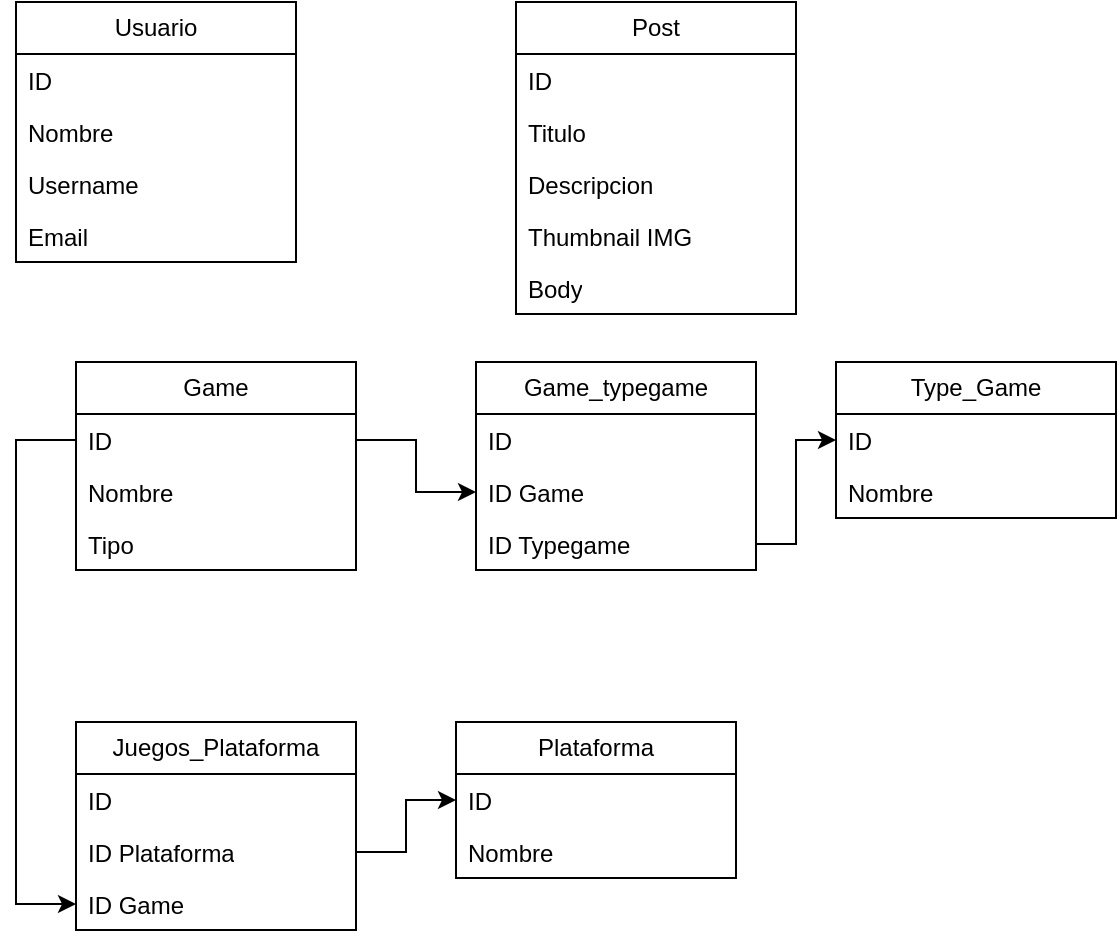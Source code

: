 <mxfile version="21.5.2" type="github">
  <diagram id="C5RBs43oDa-KdzZeNtuy" name="Page-1">
    <mxGraphModel dx="1434" dy="756" grid="1" gridSize="10" guides="1" tooltips="1" connect="1" arrows="1" fold="1" page="1" pageScale="1" pageWidth="827" pageHeight="1169" math="0" shadow="0">
      <root>
        <mxCell id="WIyWlLk6GJQsqaUBKTNV-0" />
        <mxCell id="WIyWlLk6GJQsqaUBKTNV-1" parent="WIyWlLk6GJQsqaUBKTNV-0" />
        <mxCell id="Lfns-5nUnjGD1ApJMBGa-16" value="Usuario" style="swimlane;fontStyle=0;childLayout=stackLayout;horizontal=1;startSize=26;fillColor=none;horizontalStack=0;resizeParent=1;resizeParentMax=0;resizeLast=0;collapsible=1;marginBottom=0;whiteSpace=wrap;html=1;" vertex="1" parent="WIyWlLk6GJQsqaUBKTNV-1">
          <mxGeometry x="40" y="40" width="140" height="130" as="geometry" />
        </mxCell>
        <mxCell id="Lfns-5nUnjGD1ApJMBGa-17" value="ID" style="text;strokeColor=none;fillColor=none;align=left;verticalAlign=top;spacingLeft=4;spacingRight=4;overflow=hidden;rotatable=0;points=[[0,0.5],[1,0.5]];portConstraint=eastwest;whiteSpace=wrap;html=1;" vertex="1" parent="Lfns-5nUnjGD1ApJMBGa-16">
          <mxGeometry y="26" width="140" height="26" as="geometry" />
        </mxCell>
        <mxCell id="Lfns-5nUnjGD1ApJMBGa-18" value="Nombre" style="text;strokeColor=none;fillColor=none;align=left;verticalAlign=top;spacingLeft=4;spacingRight=4;overflow=hidden;rotatable=0;points=[[0,0.5],[1,0.5]];portConstraint=eastwest;whiteSpace=wrap;html=1;" vertex="1" parent="Lfns-5nUnjGD1ApJMBGa-16">
          <mxGeometry y="52" width="140" height="26" as="geometry" />
        </mxCell>
        <mxCell id="Lfns-5nUnjGD1ApJMBGa-19" value="Username" style="text;strokeColor=none;fillColor=none;align=left;verticalAlign=top;spacingLeft=4;spacingRight=4;overflow=hidden;rotatable=0;points=[[0,0.5],[1,0.5]];portConstraint=eastwest;whiteSpace=wrap;html=1;" vertex="1" parent="Lfns-5nUnjGD1ApJMBGa-16">
          <mxGeometry y="78" width="140" height="26" as="geometry" />
        </mxCell>
        <mxCell id="Lfns-5nUnjGD1ApJMBGa-24" value="Email" style="text;strokeColor=none;fillColor=none;align=left;verticalAlign=top;spacingLeft=4;spacingRight=4;overflow=hidden;rotatable=0;points=[[0,0.5],[1,0.5]];portConstraint=eastwest;whiteSpace=wrap;html=1;" vertex="1" parent="Lfns-5nUnjGD1ApJMBGa-16">
          <mxGeometry y="104" width="140" height="26" as="geometry" />
        </mxCell>
        <mxCell id="Lfns-5nUnjGD1ApJMBGa-28" value="Post" style="swimlane;fontStyle=0;childLayout=stackLayout;horizontal=1;startSize=26;fillColor=none;horizontalStack=0;resizeParent=1;resizeParentMax=0;resizeLast=0;collapsible=1;marginBottom=0;whiteSpace=wrap;html=1;" vertex="1" parent="WIyWlLk6GJQsqaUBKTNV-1">
          <mxGeometry x="290" y="40" width="140" height="156" as="geometry" />
        </mxCell>
        <mxCell id="Lfns-5nUnjGD1ApJMBGa-29" value="ID" style="text;strokeColor=none;fillColor=none;align=left;verticalAlign=top;spacingLeft=4;spacingRight=4;overflow=hidden;rotatable=0;points=[[0,0.5],[1,0.5]];portConstraint=eastwest;whiteSpace=wrap;html=1;" vertex="1" parent="Lfns-5nUnjGD1ApJMBGa-28">
          <mxGeometry y="26" width="140" height="26" as="geometry" />
        </mxCell>
        <mxCell id="Lfns-5nUnjGD1ApJMBGa-30" value="Titulo" style="text;strokeColor=none;fillColor=none;align=left;verticalAlign=top;spacingLeft=4;spacingRight=4;overflow=hidden;rotatable=0;points=[[0,0.5],[1,0.5]];portConstraint=eastwest;whiteSpace=wrap;html=1;" vertex="1" parent="Lfns-5nUnjGD1ApJMBGa-28">
          <mxGeometry y="52" width="140" height="26" as="geometry" />
        </mxCell>
        <mxCell id="Lfns-5nUnjGD1ApJMBGa-32" value="Descripcion" style="text;strokeColor=none;fillColor=none;align=left;verticalAlign=top;spacingLeft=4;spacingRight=4;overflow=hidden;rotatable=0;points=[[0,0.5],[1,0.5]];portConstraint=eastwest;whiteSpace=wrap;html=1;" vertex="1" parent="Lfns-5nUnjGD1ApJMBGa-28">
          <mxGeometry y="78" width="140" height="26" as="geometry" />
        </mxCell>
        <mxCell id="Lfns-5nUnjGD1ApJMBGa-42" value="Thumbnail IMG" style="text;strokeColor=none;fillColor=none;align=left;verticalAlign=top;spacingLeft=4;spacingRight=4;overflow=hidden;rotatable=0;points=[[0,0.5],[1,0.5]];portConstraint=eastwest;whiteSpace=wrap;html=1;" vertex="1" parent="Lfns-5nUnjGD1ApJMBGa-28">
          <mxGeometry y="104" width="140" height="26" as="geometry" />
        </mxCell>
        <mxCell id="Lfns-5nUnjGD1ApJMBGa-44" value="Body&lt;br&gt;" style="text;strokeColor=none;fillColor=none;align=left;verticalAlign=top;spacingLeft=4;spacingRight=4;overflow=hidden;rotatable=0;points=[[0,0.5],[1,0.5]];portConstraint=eastwest;whiteSpace=wrap;html=1;" vertex="1" parent="Lfns-5nUnjGD1ApJMBGa-28">
          <mxGeometry y="130" width="140" height="26" as="geometry" />
        </mxCell>
        <mxCell id="Lfns-5nUnjGD1ApJMBGa-33" value="Plataforma" style="swimlane;fontStyle=0;childLayout=stackLayout;horizontal=1;startSize=26;fillColor=none;horizontalStack=0;resizeParent=1;resizeParentMax=0;resizeLast=0;collapsible=1;marginBottom=0;whiteSpace=wrap;html=1;" vertex="1" parent="WIyWlLk6GJQsqaUBKTNV-1">
          <mxGeometry x="260" y="400" width="140" height="78" as="geometry" />
        </mxCell>
        <mxCell id="Lfns-5nUnjGD1ApJMBGa-34" value="ID" style="text;strokeColor=none;fillColor=none;align=left;verticalAlign=top;spacingLeft=4;spacingRight=4;overflow=hidden;rotatable=0;points=[[0,0.5],[1,0.5]];portConstraint=eastwest;whiteSpace=wrap;html=1;" vertex="1" parent="Lfns-5nUnjGD1ApJMBGa-33">
          <mxGeometry y="26" width="140" height="26" as="geometry" />
        </mxCell>
        <mxCell id="Lfns-5nUnjGD1ApJMBGa-35" value="Nombre" style="text;strokeColor=none;fillColor=none;align=left;verticalAlign=top;spacingLeft=4;spacingRight=4;overflow=hidden;rotatable=0;points=[[0,0.5],[1,0.5]];portConstraint=eastwest;whiteSpace=wrap;html=1;" vertex="1" parent="Lfns-5nUnjGD1ApJMBGa-33">
          <mxGeometry y="52" width="140" height="26" as="geometry" />
        </mxCell>
        <mxCell id="Lfns-5nUnjGD1ApJMBGa-37" value="Game" style="swimlane;fontStyle=0;childLayout=stackLayout;horizontal=1;startSize=26;fillColor=none;horizontalStack=0;resizeParent=1;resizeParentMax=0;resizeLast=0;collapsible=1;marginBottom=0;whiteSpace=wrap;html=1;" vertex="1" parent="WIyWlLk6GJQsqaUBKTNV-1">
          <mxGeometry x="70" y="220" width="140" height="104" as="geometry" />
        </mxCell>
        <mxCell id="Lfns-5nUnjGD1ApJMBGa-38" value="ID" style="text;strokeColor=none;fillColor=none;align=left;verticalAlign=top;spacingLeft=4;spacingRight=4;overflow=hidden;rotatable=0;points=[[0,0.5],[1,0.5]];portConstraint=eastwest;whiteSpace=wrap;html=1;" vertex="1" parent="Lfns-5nUnjGD1ApJMBGa-37">
          <mxGeometry y="26" width="140" height="26" as="geometry" />
        </mxCell>
        <mxCell id="Lfns-5nUnjGD1ApJMBGa-39" value="Nombre" style="text;strokeColor=none;fillColor=none;align=left;verticalAlign=top;spacingLeft=4;spacingRight=4;overflow=hidden;rotatable=0;points=[[0,0.5],[1,0.5]];portConstraint=eastwest;whiteSpace=wrap;html=1;" vertex="1" parent="Lfns-5nUnjGD1ApJMBGa-37">
          <mxGeometry y="52" width="140" height="26" as="geometry" />
        </mxCell>
        <mxCell id="Lfns-5nUnjGD1ApJMBGa-40" value="Tipo" style="text;strokeColor=none;fillColor=none;align=left;verticalAlign=top;spacingLeft=4;spacingRight=4;overflow=hidden;rotatable=0;points=[[0,0.5],[1,0.5]];portConstraint=eastwest;whiteSpace=wrap;html=1;" vertex="1" parent="Lfns-5nUnjGD1ApJMBGa-37">
          <mxGeometry y="78" width="140" height="26" as="geometry" />
        </mxCell>
        <mxCell id="Lfns-5nUnjGD1ApJMBGa-47" value="Juegos_Plataforma" style="swimlane;fontStyle=0;childLayout=stackLayout;horizontal=1;startSize=26;fillColor=none;horizontalStack=0;resizeParent=1;resizeParentMax=0;resizeLast=0;collapsible=1;marginBottom=0;whiteSpace=wrap;html=1;" vertex="1" parent="WIyWlLk6GJQsqaUBKTNV-1">
          <mxGeometry x="70" y="400" width="140" height="104" as="geometry" />
        </mxCell>
        <mxCell id="Lfns-5nUnjGD1ApJMBGa-48" value="ID&lt;br&gt;" style="text;strokeColor=none;fillColor=none;align=left;verticalAlign=top;spacingLeft=4;spacingRight=4;overflow=hidden;rotatable=0;points=[[0,0.5],[1,0.5]];portConstraint=eastwest;whiteSpace=wrap;html=1;" vertex="1" parent="Lfns-5nUnjGD1ApJMBGa-47">
          <mxGeometry y="26" width="140" height="26" as="geometry" />
        </mxCell>
        <mxCell id="Lfns-5nUnjGD1ApJMBGa-49" value="ID Plataforma" style="text;strokeColor=none;fillColor=none;align=left;verticalAlign=top;spacingLeft=4;spacingRight=4;overflow=hidden;rotatable=0;points=[[0,0.5],[1,0.5]];portConstraint=eastwest;whiteSpace=wrap;html=1;" vertex="1" parent="Lfns-5nUnjGD1ApJMBGa-47">
          <mxGeometry y="52" width="140" height="26" as="geometry" />
        </mxCell>
        <mxCell id="Lfns-5nUnjGD1ApJMBGa-50" value="ID Game&lt;br&gt;" style="text;strokeColor=none;fillColor=none;align=left;verticalAlign=top;spacingLeft=4;spacingRight=4;overflow=hidden;rotatable=0;points=[[0,0.5],[1,0.5]];portConstraint=eastwest;whiteSpace=wrap;html=1;" vertex="1" parent="Lfns-5nUnjGD1ApJMBGa-47">
          <mxGeometry y="78" width="140" height="26" as="geometry" />
        </mxCell>
        <mxCell id="Lfns-5nUnjGD1ApJMBGa-51" value="Type_Game" style="swimlane;fontStyle=0;childLayout=stackLayout;horizontal=1;startSize=26;fillColor=none;horizontalStack=0;resizeParent=1;resizeParentMax=0;resizeLast=0;collapsible=1;marginBottom=0;whiteSpace=wrap;html=1;" vertex="1" parent="WIyWlLk6GJQsqaUBKTNV-1">
          <mxGeometry x="450" y="220" width="140" height="78" as="geometry" />
        </mxCell>
        <mxCell id="Lfns-5nUnjGD1ApJMBGa-52" value="ID&lt;br&gt;" style="text;strokeColor=none;fillColor=none;align=left;verticalAlign=top;spacingLeft=4;spacingRight=4;overflow=hidden;rotatable=0;points=[[0,0.5],[1,0.5]];portConstraint=eastwest;whiteSpace=wrap;html=1;" vertex="1" parent="Lfns-5nUnjGD1ApJMBGa-51">
          <mxGeometry y="26" width="140" height="26" as="geometry" />
        </mxCell>
        <mxCell id="Lfns-5nUnjGD1ApJMBGa-53" value="Nombre" style="text;strokeColor=none;fillColor=none;align=left;verticalAlign=top;spacingLeft=4;spacingRight=4;overflow=hidden;rotatable=0;points=[[0,0.5],[1,0.5]];portConstraint=eastwest;whiteSpace=wrap;html=1;" vertex="1" parent="Lfns-5nUnjGD1ApJMBGa-51">
          <mxGeometry y="52" width="140" height="26" as="geometry" />
        </mxCell>
        <mxCell id="Lfns-5nUnjGD1ApJMBGa-55" value="Game_typegame" style="swimlane;fontStyle=0;childLayout=stackLayout;horizontal=1;startSize=26;fillColor=none;horizontalStack=0;resizeParent=1;resizeParentMax=0;resizeLast=0;collapsible=1;marginBottom=0;whiteSpace=wrap;html=1;" vertex="1" parent="WIyWlLk6GJQsqaUBKTNV-1">
          <mxGeometry x="270" y="220" width="140" height="104" as="geometry" />
        </mxCell>
        <mxCell id="Lfns-5nUnjGD1ApJMBGa-56" value="ID&lt;br&gt;" style="text;strokeColor=none;fillColor=none;align=left;verticalAlign=top;spacingLeft=4;spacingRight=4;overflow=hidden;rotatable=0;points=[[0,0.5],[1,0.5]];portConstraint=eastwest;whiteSpace=wrap;html=1;" vertex="1" parent="Lfns-5nUnjGD1ApJMBGa-55">
          <mxGeometry y="26" width="140" height="26" as="geometry" />
        </mxCell>
        <mxCell id="Lfns-5nUnjGD1ApJMBGa-57" value="ID Game" style="text;strokeColor=none;fillColor=none;align=left;verticalAlign=top;spacingLeft=4;spacingRight=4;overflow=hidden;rotatable=0;points=[[0,0.5],[1,0.5]];portConstraint=eastwest;whiteSpace=wrap;html=1;" vertex="1" parent="Lfns-5nUnjGD1ApJMBGa-55">
          <mxGeometry y="52" width="140" height="26" as="geometry" />
        </mxCell>
        <mxCell id="Lfns-5nUnjGD1ApJMBGa-60" value="ID Typegame" style="text;strokeColor=none;fillColor=none;align=left;verticalAlign=top;spacingLeft=4;spacingRight=4;overflow=hidden;rotatable=0;points=[[0,0.5],[1,0.5]];portConstraint=eastwest;whiteSpace=wrap;html=1;" vertex="1" parent="Lfns-5nUnjGD1ApJMBGa-55">
          <mxGeometry y="78" width="140" height="26" as="geometry" />
        </mxCell>
        <mxCell id="Lfns-5nUnjGD1ApJMBGa-63" value="" style="edgeStyle=orthogonalEdgeStyle;rounded=0;orthogonalLoop=1;jettySize=auto;html=1;entryX=0;entryY=0.5;entryDx=0;entryDy=0;" edge="1" parent="WIyWlLk6GJQsqaUBKTNV-1" source="Lfns-5nUnjGD1ApJMBGa-38" target="Lfns-5nUnjGD1ApJMBGa-57">
          <mxGeometry relative="1" as="geometry" />
        </mxCell>
        <mxCell id="Lfns-5nUnjGD1ApJMBGa-64" value="" style="edgeStyle=orthogonalEdgeStyle;rounded=0;orthogonalLoop=1;jettySize=auto;html=1;entryX=0;entryY=0.5;entryDx=0;entryDy=0;" edge="1" parent="WIyWlLk6GJQsqaUBKTNV-1" source="Lfns-5nUnjGD1ApJMBGa-60" target="Lfns-5nUnjGD1ApJMBGa-52">
          <mxGeometry relative="1" as="geometry" />
        </mxCell>
        <mxCell id="Lfns-5nUnjGD1ApJMBGa-68" style="edgeStyle=orthogonalEdgeStyle;rounded=0;orthogonalLoop=1;jettySize=auto;html=1;exitX=0;exitY=0.5;exitDx=0;exitDy=0;entryX=0;entryY=0.5;entryDx=0;entryDy=0;" edge="1" parent="WIyWlLk6GJQsqaUBKTNV-1" source="Lfns-5nUnjGD1ApJMBGa-38" target="Lfns-5nUnjGD1ApJMBGa-50">
          <mxGeometry relative="1" as="geometry">
            <Array as="points">
              <mxPoint x="40" y="259" />
              <mxPoint x="40" y="491" />
            </Array>
          </mxGeometry>
        </mxCell>
        <mxCell id="Lfns-5nUnjGD1ApJMBGa-70" value="" style="edgeStyle=orthogonalEdgeStyle;rounded=0;orthogonalLoop=1;jettySize=auto;html=1;entryX=0;entryY=0.5;entryDx=0;entryDy=0;" edge="1" parent="WIyWlLk6GJQsqaUBKTNV-1" source="Lfns-5nUnjGD1ApJMBGa-49" target="Lfns-5nUnjGD1ApJMBGa-34">
          <mxGeometry relative="1" as="geometry" />
        </mxCell>
      </root>
    </mxGraphModel>
  </diagram>
</mxfile>
